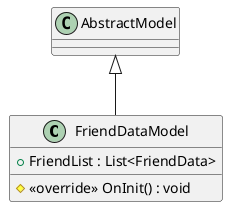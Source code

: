 @startuml
class FriendDataModel {
    + FriendList : List<FriendData>
    # <<override>> OnInit() : void
}
AbstractModel <|-- FriendDataModel
@enduml
